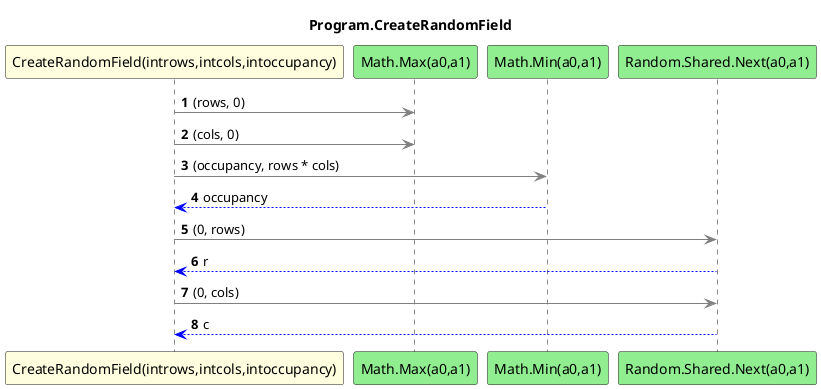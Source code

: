 @startuml Program.CreateRandomField
title Program.CreateRandomField
participant "CreateRandomField(introws,intcols,intoccupancy)" as CreateRandomField_p0_p1_p2 #LightYellow
participant "Math.Max(a0,a1)" as Math_Max_a0_a1 #LightGreen
participant "Math.Min(a0,a1)" as Math_Min_a0_a1 #LightGreen
participant "Random.Shared.Next(a0,a1)" as Random_Shared_Next_a0_a1 #LightGreen
autonumber
CreateRandomField_p0_p1_p2 -[#grey]> Math_Max_a0_a1 : (rows, 0)
CreateRandomField_p0_p1_p2 -[#grey]> Math_Max_a0_a1 : (cols, 0)
CreateRandomField_p0_p1_p2 -[#grey]> Math_Min_a0_a1 : (occupancy, rows * cols)
Math_Min_a0_a1 -[#blue]-> CreateRandomField_p0_p1_p2 : occupancy
CreateRandomField_p0_p1_p2 -[#grey]> Random_Shared_Next_a0_a1 : (0, rows)
Random_Shared_Next_a0_a1 -[#blue]-> CreateRandomField_p0_p1_p2 : r
CreateRandomField_p0_p1_p2 -[#grey]> Random_Shared_Next_a0_a1 : (0, cols)
Random_Shared_Next_a0_a1 -[#blue]-> CreateRandomField_p0_p1_p2 : c
@enduml
